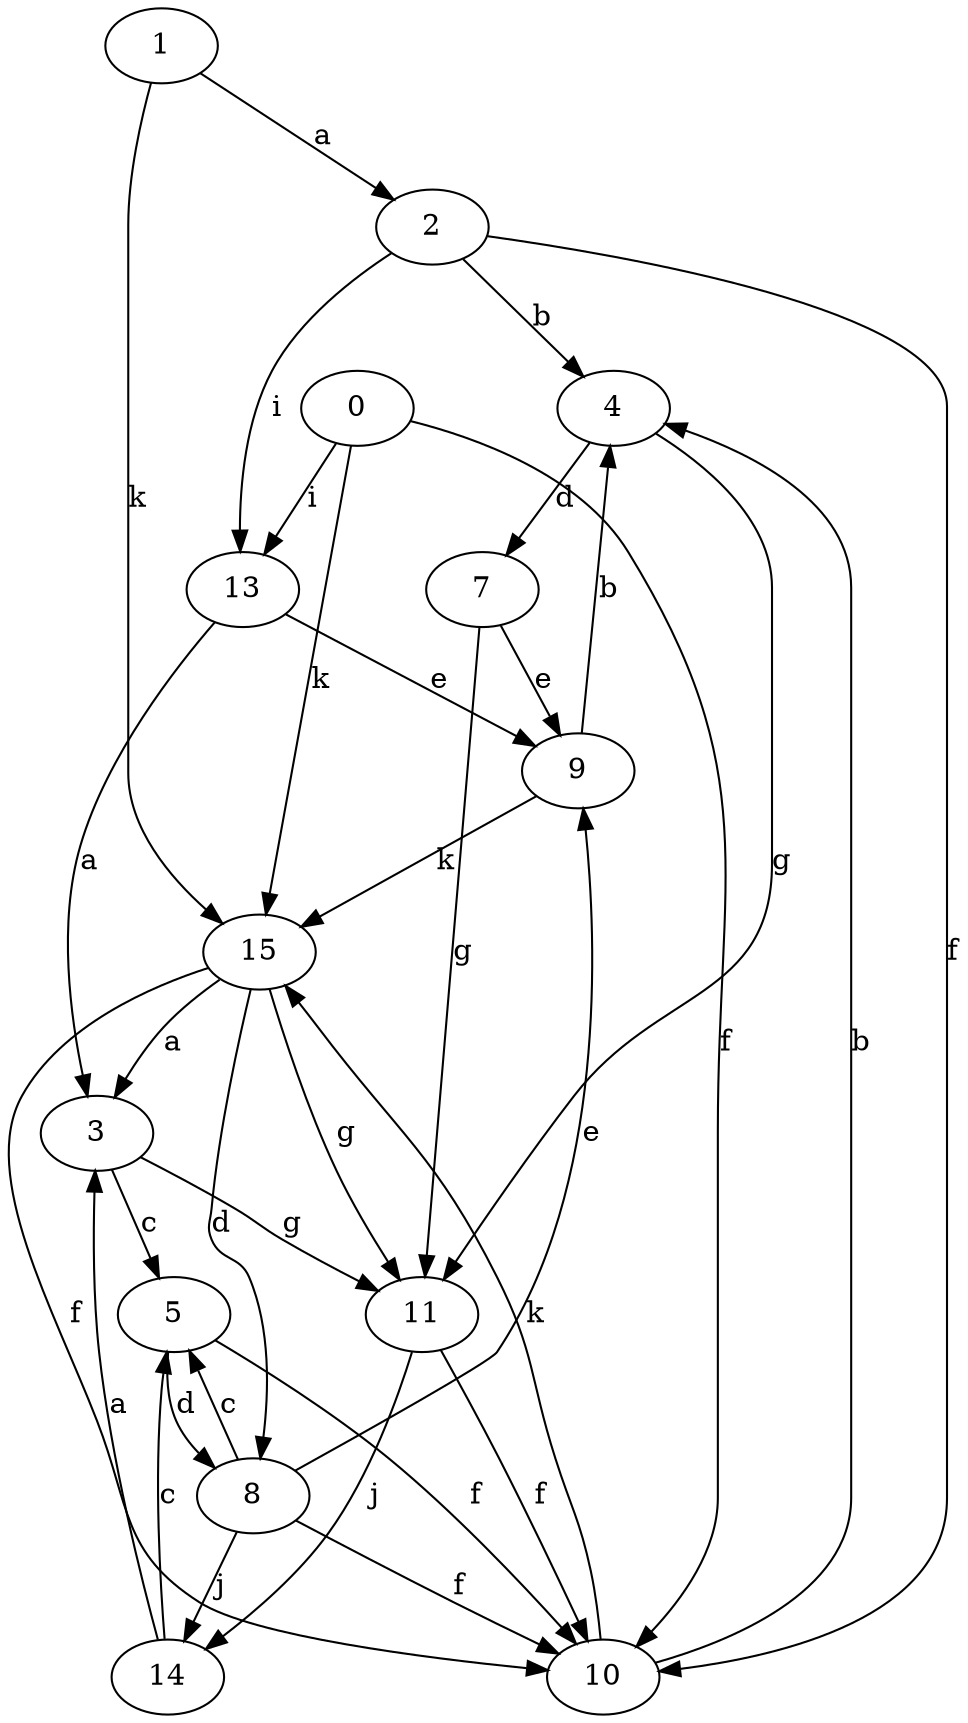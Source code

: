 strict digraph  {
2;
3;
4;
5;
7;
8;
9;
10;
11;
13;
0;
1;
14;
15;
2 -> 4  [label=b];
2 -> 10  [label=f];
2 -> 13  [label=i];
3 -> 5  [label=c];
3 -> 11  [label=g];
4 -> 7  [label=d];
4 -> 11  [label=g];
5 -> 8  [label=d];
5 -> 10  [label=f];
7 -> 9  [label=e];
7 -> 11  [label=g];
8 -> 5  [label=c];
8 -> 9  [label=e];
8 -> 10  [label=f];
8 -> 14  [label=j];
9 -> 4  [label=b];
9 -> 15  [label=k];
10 -> 4  [label=b];
10 -> 15  [label=k];
11 -> 10  [label=f];
11 -> 14  [label=j];
13 -> 3  [label=a];
13 -> 9  [label=e];
0 -> 10  [label=f];
0 -> 13  [label=i];
0 -> 15  [label=k];
1 -> 2  [label=a];
1 -> 15  [label=k];
14 -> 3  [label=a];
14 -> 5  [label=c];
15 -> 3  [label=a];
15 -> 8  [label=d];
15 -> 10  [label=f];
15 -> 11  [label=g];
}
